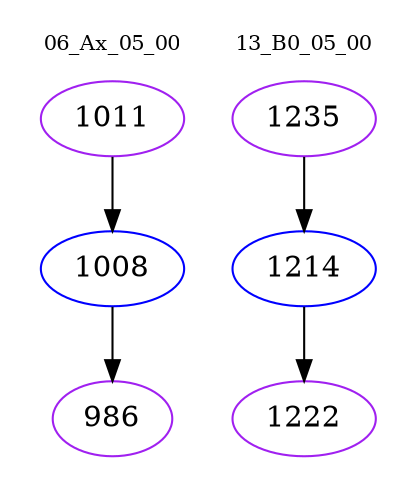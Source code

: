 digraph{
subgraph cluster_0 {
color = white
label = "06_Ax_05_00";
fontsize=10;
T0_1011 [label="1011", color="purple"]
T0_1011 -> T0_1008 [color="black"]
T0_1008 [label="1008", color="blue"]
T0_1008 -> T0_986 [color="black"]
T0_986 [label="986", color="purple"]
}
subgraph cluster_1 {
color = white
label = "13_B0_05_00";
fontsize=10;
T1_1235 [label="1235", color="purple"]
T1_1235 -> T1_1214 [color="black"]
T1_1214 [label="1214", color="blue"]
T1_1214 -> T1_1222 [color="black"]
T1_1222 [label="1222", color="purple"]
}
}
